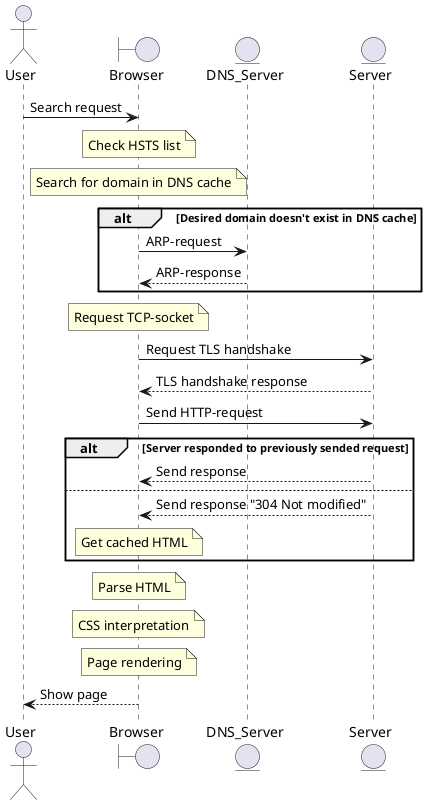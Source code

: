 @startuml

actor  User
boundary Browser
entity DNS_Server
entity Server

User -> Browser : Search request
note over Browser: Check HSTS list
note over Browser : Search for domain in DNS cache
alt Desired domain doesn't exist in DNS cache
    Browser -> DNS_Server : ARP-request
    DNS_Server --> Browser : ARP-response
end
note over Browser : Request TCP-socket
Browser -> Server : Request TLS handshake
Server --> Browser : TLS handshake response
Browser -> Server : Send HTTP-request
alt Server responded to previously sended request
    Server --> Browser : Send response
else
    Server --> Browser : Send response "304 Not modified"
    note over Browser : Get cached HTML
end
note over Browser: Parse HTML
note over Browser : CSS interpretation
note over Browser : Page rendering
Browser --> User : Show page

@enduml